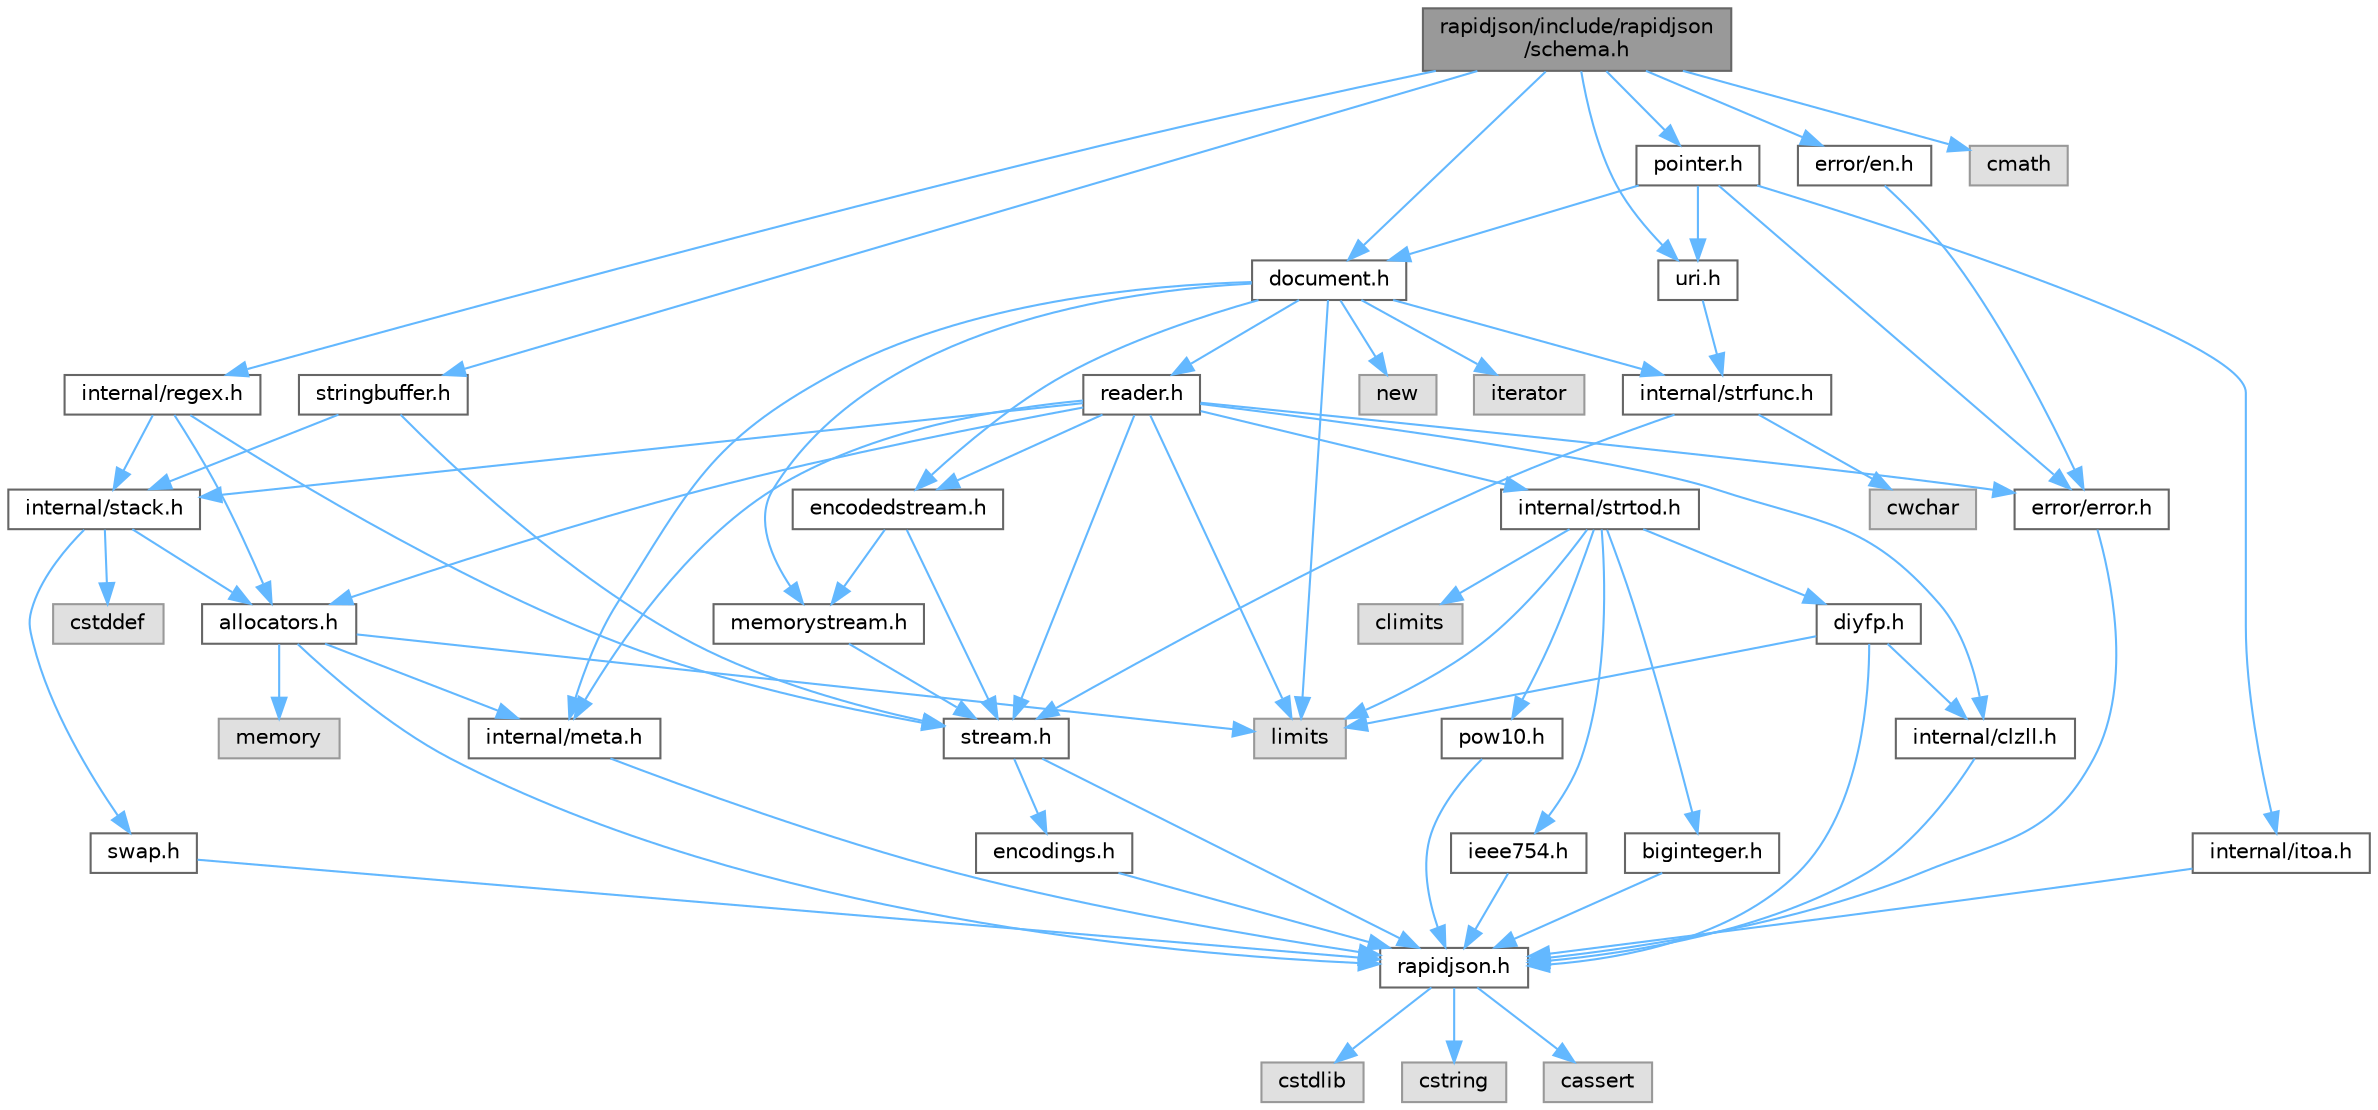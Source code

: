 digraph "rapidjson/include/rapidjson/schema.h"
{
 // LATEX_PDF_SIZE
  bgcolor="transparent";
  edge [fontname=Helvetica,fontsize=10,labelfontname=Helvetica,labelfontsize=10];
  node [fontname=Helvetica,fontsize=10,shape=box,height=0.2,width=0.4];
  Node1 [id="Node000001",label="rapidjson/include/rapidjson\l/schema.h",height=0.2,width=0.4,color="gray40", fillcolor="grey60", style="filled", fontcolor="black",tooltip=" "];
  Node1 -> Node2 [id="edge1_Node000001_Node000002",color="steelblue1",style="solid",tooltip=" "];
  Node2 [id="Node000002",label="document.h",height=0.2,width=0.4,color="grey40", fillcolor="white", style="filled",URL="$document_8h.html",tooltip=" "];
  Node2 -> Node3 [id="edge2_Node000002_Node000003",color="steelblue1",style="solid",tooltip=" "];
  Node3 [id="Node000003",label="reader.h",height=0.2,width=0.4,color="grey40", fillcolor="white", style="filled",URL="$reader_8h.html",tooltip=" "];
  Node3 -> Node4 [id="edge3_Node000003_Node000004",color="steelblue1",style="solid",tooltip=" "];
  Node4 [id="Node000004",label="allocators.h",height=0.2,width=0.4,color="grey40", fillcolor="white", style="filled",URL="$allocators_8h.html",tooltip=" "];
  Node4 -> Node5 [id="edge4_Node000004_Node000005",color="steelblue1",style="solid",tooltip=" "];
  Node5 [id="Node000005",label="rapidjson.h",height=0.2,width=0.4,color="grey40", fillcolor="white", style="filled",URL="$rapidjson_8h.html",tooltip="common definitions and configuration"];
  Node5 -> Node6 [id="edge5_Node000005_Node000006",color="steelblue1",style="solid",tooltip=" "];
  Node6 [id="Node000006",label="cstdlib",height=0.2,width=0.4,color="grey60", fillcolor="#E0E0E0", style="filled",tooltip=" "];
  Node5 -> Node7 [id="edge6_Node000005_Node000007",color="steelblue1",style="solid",tooltip=" "];
  Node7 [id="Node000007",label="cstring",height=0.2,width=0.4,color="grey60", fillcolor="#E0E0E0", style="filled",tooltip=" "];
  Node5 -> Node8 [id="edge7_Node000005_Node000008",color="steelblue1",style="solid",tooltip=" "];
  Node8 [id="Node000008",label="cassert",height=0.2,width=0.4,color="grey60", fillcolor="#E0E0E0", style="filled",tooltip=" "];
  Node4 -> Node9 [id="edge8_Node000004_Node000009",color="steelblue1",style="solid",tooltip=" "];
  Node9 [id="Node000009",label="internal/meta.h",height=0.2,width=0.4,color="grey40", fillcolor="white", style="filled",URL="$meta_8h.html",tooltip=" "];
  Node9 -> Node5 [id="edge9_Node000009_Node000005",color="steelblue1",style="solid",tooltip=" "];
  Node4 -> Node10 [id="edge10_Node000004_Node000010",color="steelblue1",style="solid",tooltip=" "];
  Node10 [id="Node000010",label="memory",height=0.2,width=0.4,color="grey60", fillcolor="#E0E0E0", style="filled",tooltip=" "];
  Node4 -> Node11 [id="edge11_Node000004_Node000011",color="steelblue1",style="solid",tooltip=" "];
  Node11 [id="Node000011",label="limits",height=0.2,width=0.4,color="grey60", fillcolor="#E0E0E0", style="filled",tooltip=" "];
  Node3 -> Node12 [id="edge12_Node000003_Node000012",color="steelblue1",style="solid",tooltip=" "];
  Node12 [id="Node000012",label="stream.h",height=0.2,width=0.4,color="grey40", fillcolor="white", style="filled",URL="$stream_8h.html",tooltip=" "];
  Node12 -> Node5 [id="edge13_Node000012_Node000005",color="steelblue1",style="solid",tooltip=" "];
  Node12 -> Node13 [id="edge14_Node000012_Node000013",color="steelblue1",style="solid",tooltip=" "];
  Node13 [id="Node000013",label="encodings.h",height=0.2,width=0.4,color="grey40", fillcolor="white", style="filled",URL="$encodings_8h.html",tooltip=" "];
  Node13 -> Node5 [id="edge15_Node000013_Node000005",color="steelblue1",style="solid",tooltip=" "];
  Node3 -> Node14 [id="edge16_Node000003_Node000014",color="steelblue1",style="solid",tooltip=" "];
  Node14 [id="Node000014",label="encodedstream.h",height=0.2,width=0.4,color="grey40", fillcolor="white", style="filled",URL="$encodedstream_8h.html",tooltip=" "];
  Node14 -> Node12 [id="edge17_Node000014_Node000012",color="steelblue1",style="solid",tooltip=" "];
  Node14 -> Node15 [id="edge18_Node000014_Node000015",color="steelblue1",style="solid",tooltip=" "];
  Node15 [id="Node000015",label="memorystream.h",height=0.2,width=0.4,color="grey40", fillcolor="white", style="filled",URL="$memorystream_8h.html",tooltip=" "];
  Node15 -> Node12 [id="edge19_Node000015_Node000012",color="steelblue1",style="solid",tooltip=" "];
  Node3 -> Node16 [id="edge20_Node000003_Node000016",color="steelblue1",style="solid",tooltip=" "];
  Node16 [id="Node000016",label="internal/clzll.h",height=0.2,width=0.4,color="grey40", fillcolor="white", style="filled",URL="$clzll_8h.html",tooltip=" "];
  Node16 -> Node5 [id="edge21_Node000016_Node000005",color="steelblue1",style="solid",tooltip=" "];
  Node3 -> Node9 [id="edge22_Node000003_Node000009",color="steelblue1",style="solid",tooltip=" "];
  Node3 -> Node17 [id="edge23_Node000003_Node000017",color="steelblue1",style="solid",tooltip=" "];
  Node17 [id="Node000017",label="internal/stack.h",height=0.2,width=0.4,color="grey40", fillcolor="white", style="filled",URL="$stack_8h.html",tooltip=" "];
  Node17 -> Node4 [id="edge24_Node000017_Node000004",color="steelblue1",style="solid",tooltip=" "];
  Node17 -> Node18 [id="edge25_Node000017_Node000018",color="steelblue1",style="solid",tooltip=" "];
  Node18 [id="Node000018",label="swap.h",height=0.2,width=0.4,color="grey40", fillcolor="white", style="filled",URL="$swap_8h.html",tooltip=" "];
  Node18 -> Node5 [id="edge26_Node000018_Node000005",color="steelblue1",style="solid",tooltip=" "];
  Node17 -> Node19 [id="edge27_Node000017_Node000019",color="steelblue1",style="solid",tooltip=" "];
  Node19 [id="Node000019",label="cstddef",height=0.2,width=0.4,color="grey60", fillcolor="#E0E0E0", style="filled",tooltip=" "];
  Node3 -> Node20 [id="edge28_Node000003_Node000020",color="steelblue1",style="solid",tooltip=" "];
  Node20 [id="Node000020",label="internal/strtod.h",height=0.2,width=0.4,color="grey40", fillcolor="white", style="filled",URL="$strtod_8h.html",tooltip=" "];
  Node20 -> Node21 [id="edge29_Node000020_Node000021",color="steelblue1",style="solid",tooltip=" "];
  Node21 [id="Node000021",label="ieee754.h",height=0.2,width=0.4,color="grey40", fillcolor="white", style="filled",URL="$ieee754_8h.html",tooltip=" "];
  Node21 -> Node5 [id="edge30_Node000021_Node000005",color="steelblue1",style="solid",tooltip=" "];
  Node20 -> Node22 [id="edge31_Node000020_Node000022",color="steelblue1",style="solid",tooltip=" "];
  Node22 [id="Node000022",label="biginteger.h",height=0.2,width=0.4,color="grey40", fillcolor="white", style="filled",URL="$biginteger_8h.html",tooltip=" "];
  Node22 -> Node5 [id="edge32_Node000022_Node000005",color="steelblue1",style="solid",tooltip=" "];
  Node20 -> Node23 [id="edge33_Node000020_Node000023",color="steelblue1",style="solid",tooltip=" "];
  Node23 [id="Node000023",label="diyfp.h",height=0.2,width=0.4,color="grey40", fillcolor="white", style="filled",URL="$diyfp_8h.html",tooltip=" "];
  Node23 -> Node5 [id="edge34_Node000023_Node000005",color="steelblue1",style="solid",tooltip=" "];
  Node23 -> Node16 [id="edge35_Node000023_Node000016",color="steelblue1",style="solid",tooltip=" "];
  Node23 -> Node11 [id="edge36_Node000023_Node000011",color="steelblue1",style="solid",tooltip=" "];
  Node20 -> Node24 [id="edge37_Node000020_Node000024",color="steelblue1",style="solid",tooltip=" "];
  Node24 [id="Node000024",label="pow10.h",height=0.2,width=0.4,color="grey40", fillcolor="white", style="filled",URL="$pow10_8h.html",tooltip=" "];
  Node24 -> Node5 [id="edge38_Node000024_Node000005",color="steelblue1",style="solid",tooltip=" "];
  Node20 -> Node25 [id="edge39_Node000020_Node000025",color="steelblue1",style="solid",tooltip=" "];
  Node25 [id="Node000025",label="climits",height=0.2,width=0.4,color="grey60", fillcolor="#E0E0E0", style="filled",tooltip=" "];
  Node20 -> Node11 [id="edge40_Node000020_Node000011",color="steelblue1",style="solid",tooltip=" "];
  Node3 -> Node11 [id="edge41_Node000003_Node000011",color="steelblue1",style="solid",tooltip=" "];
  Node3 -> Node26 [id="edge42_Node000003_Node000026",color="steelblue1",style="solid",tooltip=" "];
  Node26 [id="Node000026",label="error/error.h",height=0.2,width=0.4,color="grey40", fillcolor="white", style="filled",URL="$error_8h.html",tooltip=" "];
  Node26 -> Node5 [id="edge43_Node000026_Node000005",color="steelblue1",style="solid",tooltip=" "];
  Node2 -> Node9 [id="edge44_Node000002_Node000009",color="steelblue1",style="solid",tooltip=" "];
  Node2 -> Node27 [id="edge45_Node000002_Node000027",color="steelblue1",style="solid",tooltip=" "];
  Node27 [id="Node000027",label="internal/strfunc.h",height=0.2,width=0.4,color="grey40", fillcolor="white", style="filled",URL="$strfunc_8h.html",tooltip=" "];
  Node27 -> Node12 [id="edge46_Node000027_Node000012",color="steelblue1",style="solid",tooltip=" "];
  Node27 -> Node28 [id="edge47_Node000027_Node000028",color="steelblue1",style="solid",tooltip=" "];
  Node28 [id="Node000028",label="cwchar",height=0.2,width=0.4,color="grey60", fillcolor="#E0E0E0", style="filled",tooltip=" "];
  Node2 -> Node15 [id="edge48_Node000002_Node000015",color="steelblue1",style="solid",tooltip=" "];
  Node2 -> Node14 [id="edge49_Node000002_Node000014",color="steelblue1",style="solid",tooltip=" "];
  Node2 -> Node29 [id="edge50_Node000002_Node000029",color="steelblue1",style="solid",tooltip=" "];
  Node29 [id="Node000029",label="new",height=0.2,width=0.4,color="grey60", fillcolor="#E0E0E0", style="filled",tooltip=" "];
  Node2 -> Node11 [id="edge51_Node000002_Node000011",color="steelblue1",style="solid",tooltip=" "];
  Node2 -> Node30 [id="edge52_Node000002_Node000030",color="steelblue1",style="solid",tooltip=" "];
  Node30 [id="Node000030",label="iterator",height=0.2,width=0.4,color="grey60", fillcolor="#E0E0E0", style="filled",tooltip=" "];
  Node1 -> Node31 [id="edge53_Node000001_Node000031",color="steelblue1",style="solid",tooltip=" "];
  Node31 [id="Node000031",label="pointer.h",height=0.2,width=0.4,color="grey40", fillcolor="white", style="filled",URL="$pointer_8h.html",tooltip=" "];
  Node31 -> Node2 [id="edge54_Node000031_Node000002",color="steelblue1",style="solid",tooltip=" "];
  Node31 -> Node32 [id="edge55_Node000031_Node000032",color="steelblue1",style="solid",tooltip=" "];
  Node32 [id="Node000032",label="uri.h",height=0.2,width=0.4,color="grey40", fillcolor="white", style="filled",URL="$uri_8h.html",tooltip=" "];
  Node32 -> Node27 [id="edge56_Node000032_Node000027",color="steelblue1",style="solid",tooltip=" "];
  Node31 -> Node33 [id="edge57_Node000031_Node000033",color="steelblue1",style="solid",tooltip=" "];
  Node33 [id="Node000033",label="internal/itoa.h",height=0.2,width=0.4,color="grey40", fillcolor="white", style="filled",URL="$itoa_8h.html",tooltip=" "];
  Node33 -> Node5 [id="edge58_Node000033_Node000005",color="steelblue1",style="solid",tooltip=" "];
  Node31 -> Node26 [id="edge59_Node000031_Node000026",color="steelblue1",style="solid",tooltip=" "];
  Node1 -> Node34 [id="edge60_Node000001_Node000034",color="steelblue1",style="solid",tooltip=" "];
  Node34 [id="Node000034",label="stringbuffer.h",height=0.2,width=0.4,color="grey40", fillcolor="white", style="filled",URL="$stringbuffer_8h.html",tooltip=" "];
  Node34 -> Node12 [id="edge61_Node000034_Node000012",color="steelblue1",style="solid",tooltip=" "];
  Node34 -> Node17 [id="edge62_Node000034_Node000017",color="steelblue1",style="solid",tooltip=" "];
  Node1 -> Node35 [id="edge63_Node000001_Node000035",color="steelblue1",style="solid",tooltip=" "];
  Node35 [id="Node000035",label="error/en.h",height=0.2,width=0.4,color="grey40", fillcolor="white", style="filled",URL="$en_8h.html",tooltip=" "];
  Node35 -> Node26 [id="edge64_Node000035_Node000026",color="steelblue1",style="solid",tooltip=" "];
  Node1 -> Node32 [id="edge65_Node000001_Node000032",color="steelblue1",style="solid",tooltip=" "];
  Node1 -> Node36 [id="edge66_Node000001_Node000036",color="steelblue1",style="solid",tooltip=" "];
  Node36 [id="Node000036",label="cmath",height=0.2,width=0.4,color="grey60", fillcolor="#E0E0E0", style="filled",tooltip=" "];
  Node1 -> Node37 [id="edge67_Node000001_Node000037",color="steelblue1",style="solid",tooltip=" "];
  Node37 [id="Node000037",label="internal/regex.h",height=0.2,width=0.4,color="grey40", fillcolor="white", style="filled",URL="$regex_8h.html",tooltip=" "];
  Node37 -> Node4 [id="edge68_Node000037_Node000004",color="steelblue1",style="solid",tooltip=" "];
  Node37 -> Node12 [id="edge69_Node000037_Node000012",color="steelblue1",style="solid",tooltip=" "];
  Node37 -> Node17 [id="edge70_Node000037_Node000017",color="steelblue1",style="solid",tooltip=" "];
}
